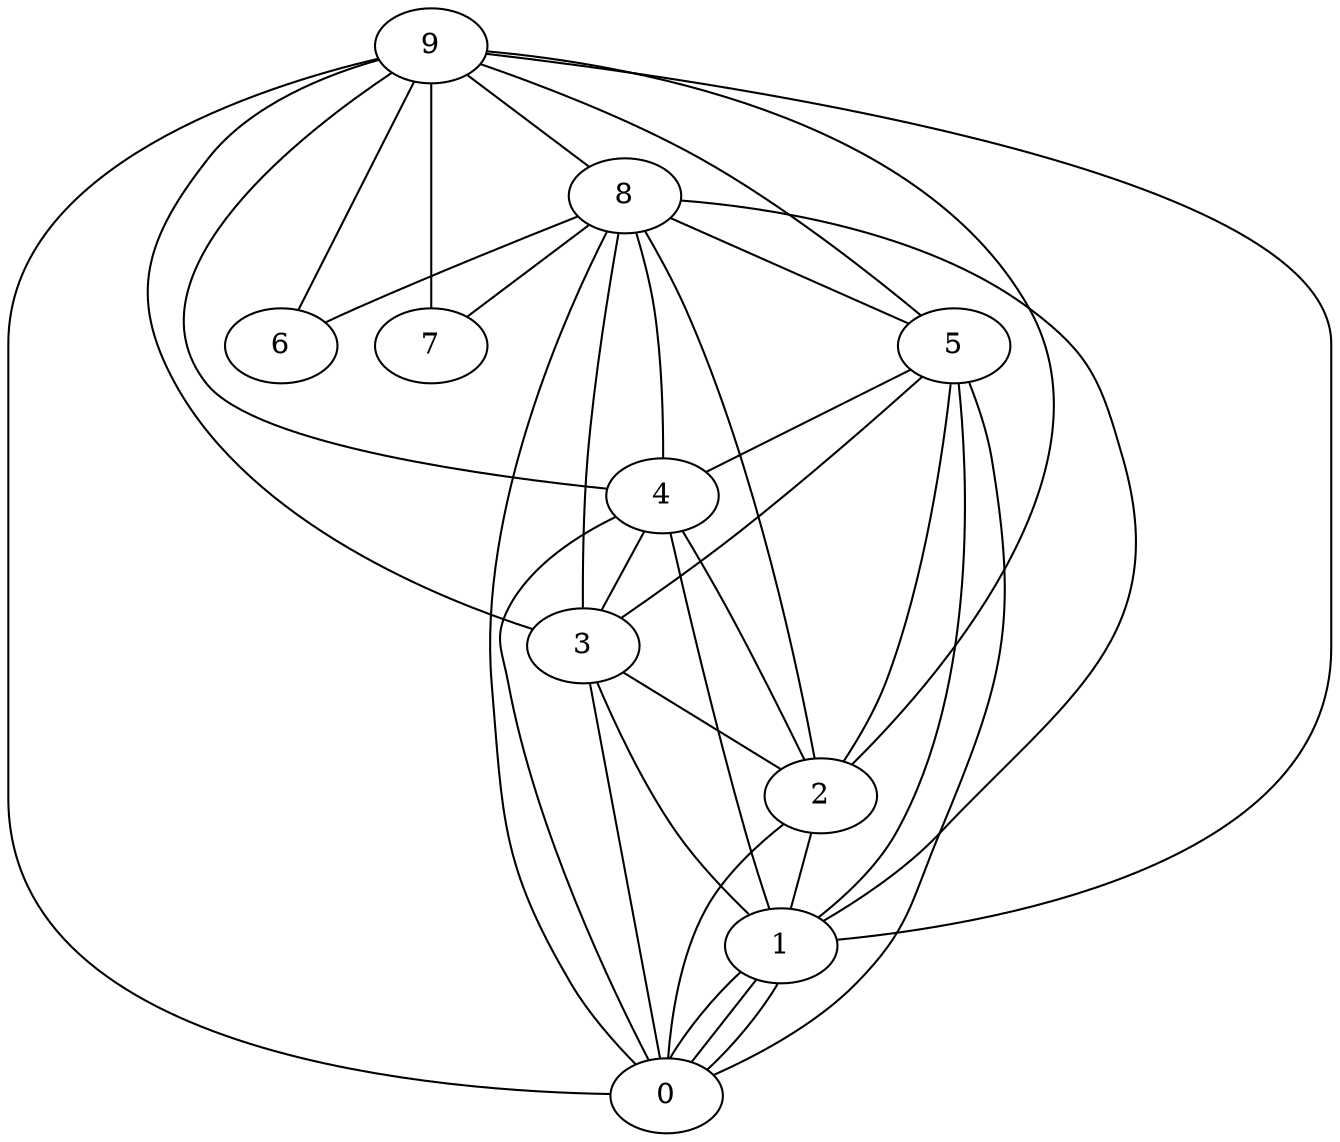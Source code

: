 graph G {
0;
1;
2;
3;
4;
5;
6;
7;
8;
9;
9--0 ;
9--1 ;
9--2 ;
9--3 ;
9--4 ;
9--5 ;
9--6 ;
9--7 ;
9--8 ;
8--0 ;
8--1 ;
8--2 ;
8--3 ;
8--4 ;
8--5 ;
8--6 ;
8--7 ;
5--0 ;
5--1 ;
5--2 ;
5--3 ;
5--4 ;
4--0 ;
4--1 ;
4--2 ;
4--3 ;
3--0 ;
3--1 ;
3--2 ;
2--0 ;
2--1 ;
1--0 ;
1--0 ;
1--0 ;
}
